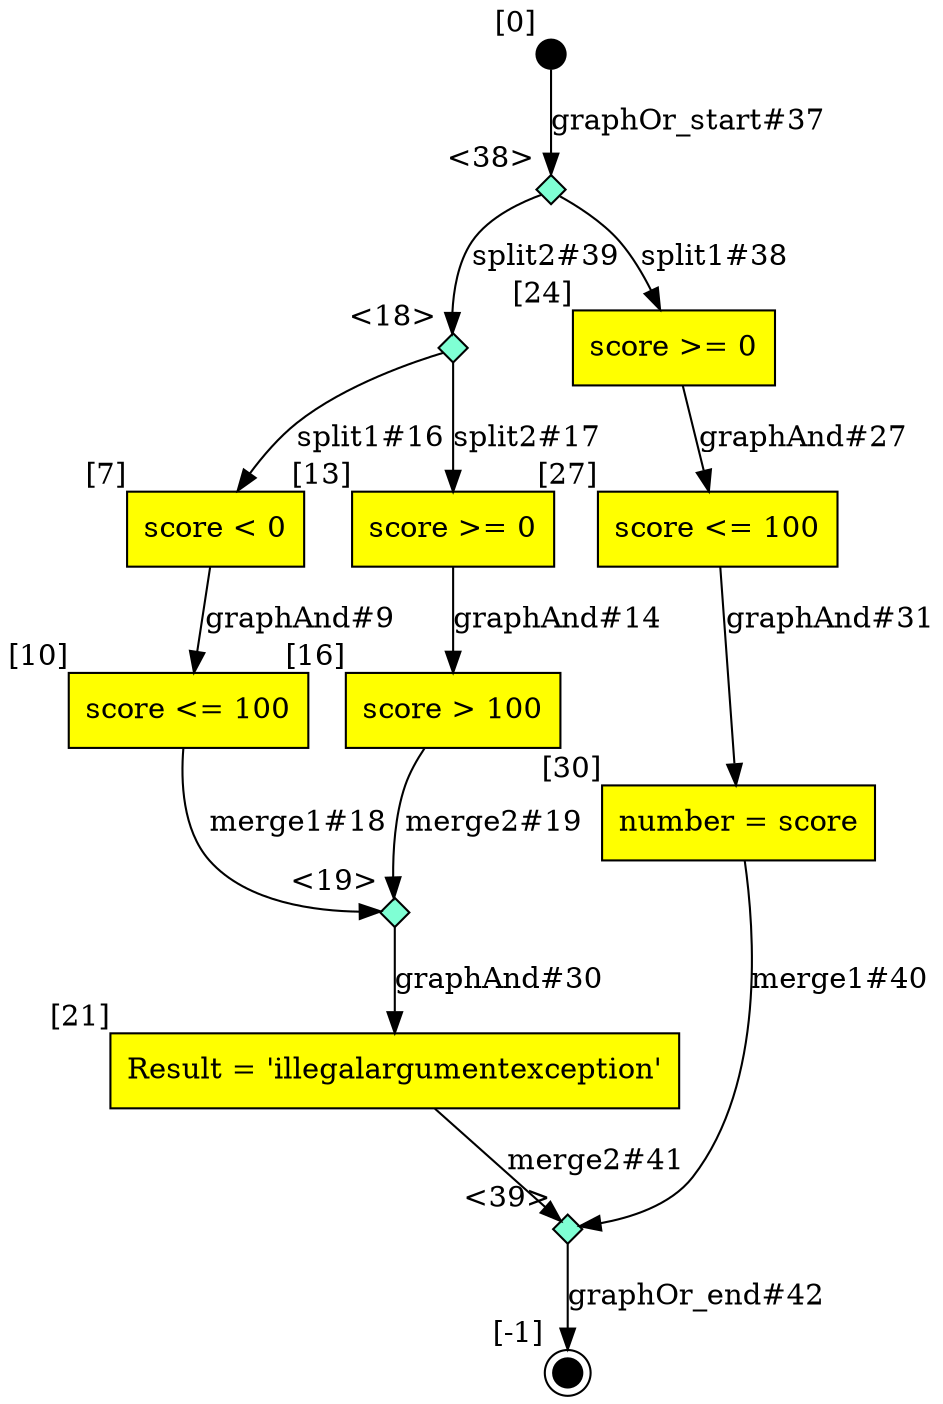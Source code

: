 digraph CLG {
  38 [shape="diamond", label="", xlabel="<38>", style=filled, fillcolor=aquamarine, fixedsize=true, width=.2, height=.2];
  7 [shape="box", label="score < 0", style=filled, fillcolor=yellow, xlabel="[7]"];
  39 [shape="diamond", label="", xlabel="<39>", style=filled, fillcolor=aquamarine, fixedsize=true, width=.2, height=.2];
  10 [shape="box", label="score <= 100", style=filled, fillcolor=yellow, xlabel="[10]"];
  13 [shape="box", label="score >= 0", style=filled, fillcolor=yellow, xlabel="[13]"];
  16 [shape="box", label="score > 100", style=filled, fillcolor=yellow, xlabel="[16]"];
  18 [shape="diamond", label="", xlabel="<18>", style=filled, fillcolor=aquamarine, fixedsize=true, width=.2, height=.2];
  19 [shape="diamond", label="", xlabel="<19>", style=filled, fillcolor=aquamarine, fixedsize=true, width=.2, height=.2];
  21 [shape="box", label="Result = 'illegalargumentexception'", style=filled, fillcolor=yellow, xlabel="[21]"];
  22 [style=filled, fillcolor=black, shape="doublecircle", label="", fixedsize=true, width=.2, height=.2, xlabel="[-1]"];
  23 [style=filled, fillcolor=black, shape="circle", label="", fixedsize=true, width=.2, height=.2, xlabel="[0]"];
  24 [shape="box", label="score >= 0", style=filled, fillcolor=yellow, xlabel="[24]"];
  27 [shape="box", label="score <= 100", style=filled, fillcolor=yellow, xlabel="[27]"];
  30 [shape="box", label="number = score", style=filled, fillcolor=yellow, xlabel="[30]"];
  23 -> 38[label="graphOr_start#37"];
  38 -> 24[label="split1#38"];
  38 -> 18[label="split2#39"];
  30 -> 39[label="merge1#40"];
  21 -> 39[label="merge2#41"];
  7 -> 10[label="graphAnd#9"];
  39 -> 22[label="graphOr_end#42"];
  13 -> 16[label="graphAnd#14"];
  18 -> 7[label="split1#16"];
  18 -> 13[label="split2#17"];
  10 -> 19[label="merge1#18"];
  16 -> 19[label="merge2#19"];
  24 -> 27[label="graphAnd#27"];
  19 -> 21[label="graphAnd#30"];
  27 -> 30[label="graphAnd#31"];
}
